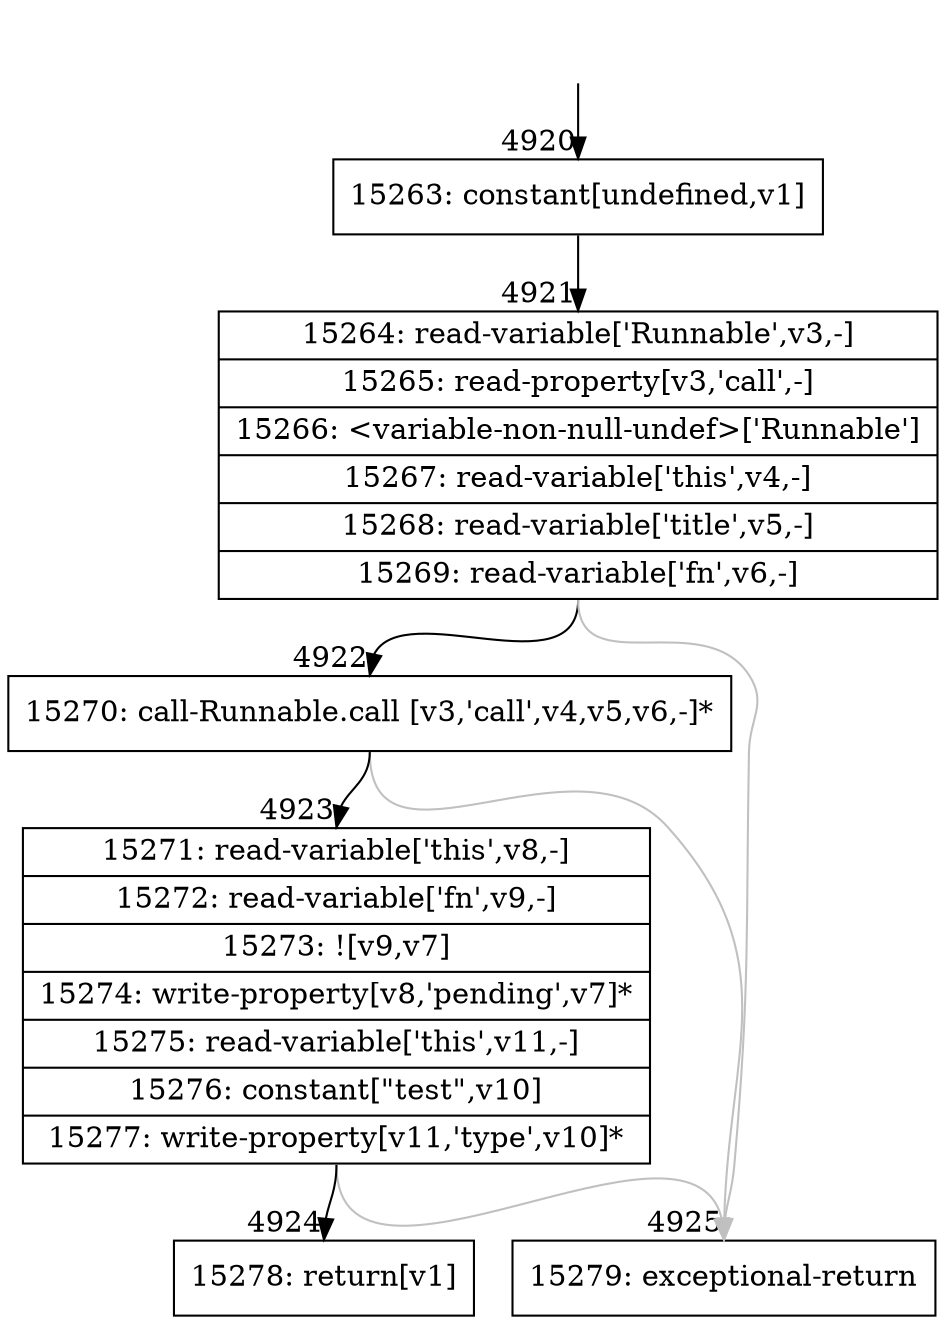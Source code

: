 digraph {
rankdir="TD"
BB_entry434[shape=none,label=""];
BB_entry434 -> BB4920 [tailport=s, headport=n, headlabel="    4920"]
BB4920 [shape=record label="{15263: constant[undefined,v1]}" ] 
BB4920 -> BB4921 [tailport=s, headport=n, headlabel="      4921"]
BB4921 [shape=record label="{15264: read-variable['Runnable',v3,-]|15265: read-property[v3,'call',-]|15266: \<variable-non-null-undef\>['Runnable']|15267: read-variable['this',v4,-]|15268: read-variable['title',v5,-]|15269: read-variable['fn',v6,-]}" ] 
BB4921 -> BB4922 [tailport=s, headport=n, headlabel="      4922"]
BB4921 -> BB4925 [tailport=s, headport=n, color=gray, headlabel="      4925"]
BB4922 [shape=record label="{15270: call-Runnable.call [v3,'call',v4,v5,v6,-]*}" ] 
BB4922 -> BB4923 [tailport=s, headport=n, headlabel="      4923"]
BB4922 -> BB4925 [tailport=s, headport=n, color=gray]
BB4923 [shape=record label="{15271: read-variable['this',v8,-]|15272: read-variable['fn',v9,-]|15273: ![v9,v7]|15274: write-property[v8,'pending',v7]*|15275: read-variable['this',v11,-]|15276: constant[\"test\",v10]|15277: write-property[v11,'type',v10]*}" ] 
BB4923 -> BB4924 [tailport=s, headport=n, headlabel="      4924"]
BB4923 -> BB4925 [tailport=s, headport=n, color=gray]
BB4924 [shape=record label="{15278: return[v1]}" ] 
BB4925 [shape=record label="{15279: exceptional-return}" ] 
//#$~ 5691
}
